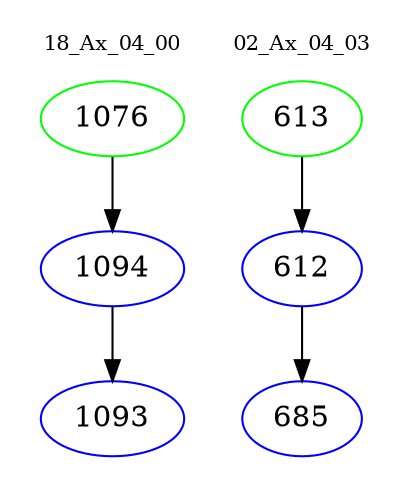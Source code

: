 digraph{
subgraph cluster_0 {
color = white
label = "18_Ax_04_00";
fontsize=10;
T0_1076 [label="1076", color="green"]
T0_1076 -> T0_1094 [color="black"]
T0_1094 [label="1094", color="blue"]
T0_1094 -> T0_1093 [color="black"]
T0_1093 [label="1093", color="blue"]
}
subgraph cluster_1 {
color = white
label = "02_Ax_04_03";
fontsize=10;
T1_613 [label="613", color="green"]
T1_613 -> T1_612 [color="black"]
T1_612 [label="612", color="blue"]
T1_612 -> T1_685 [color="black"]
T1_685 [label="685", color="blue"]
}
}
